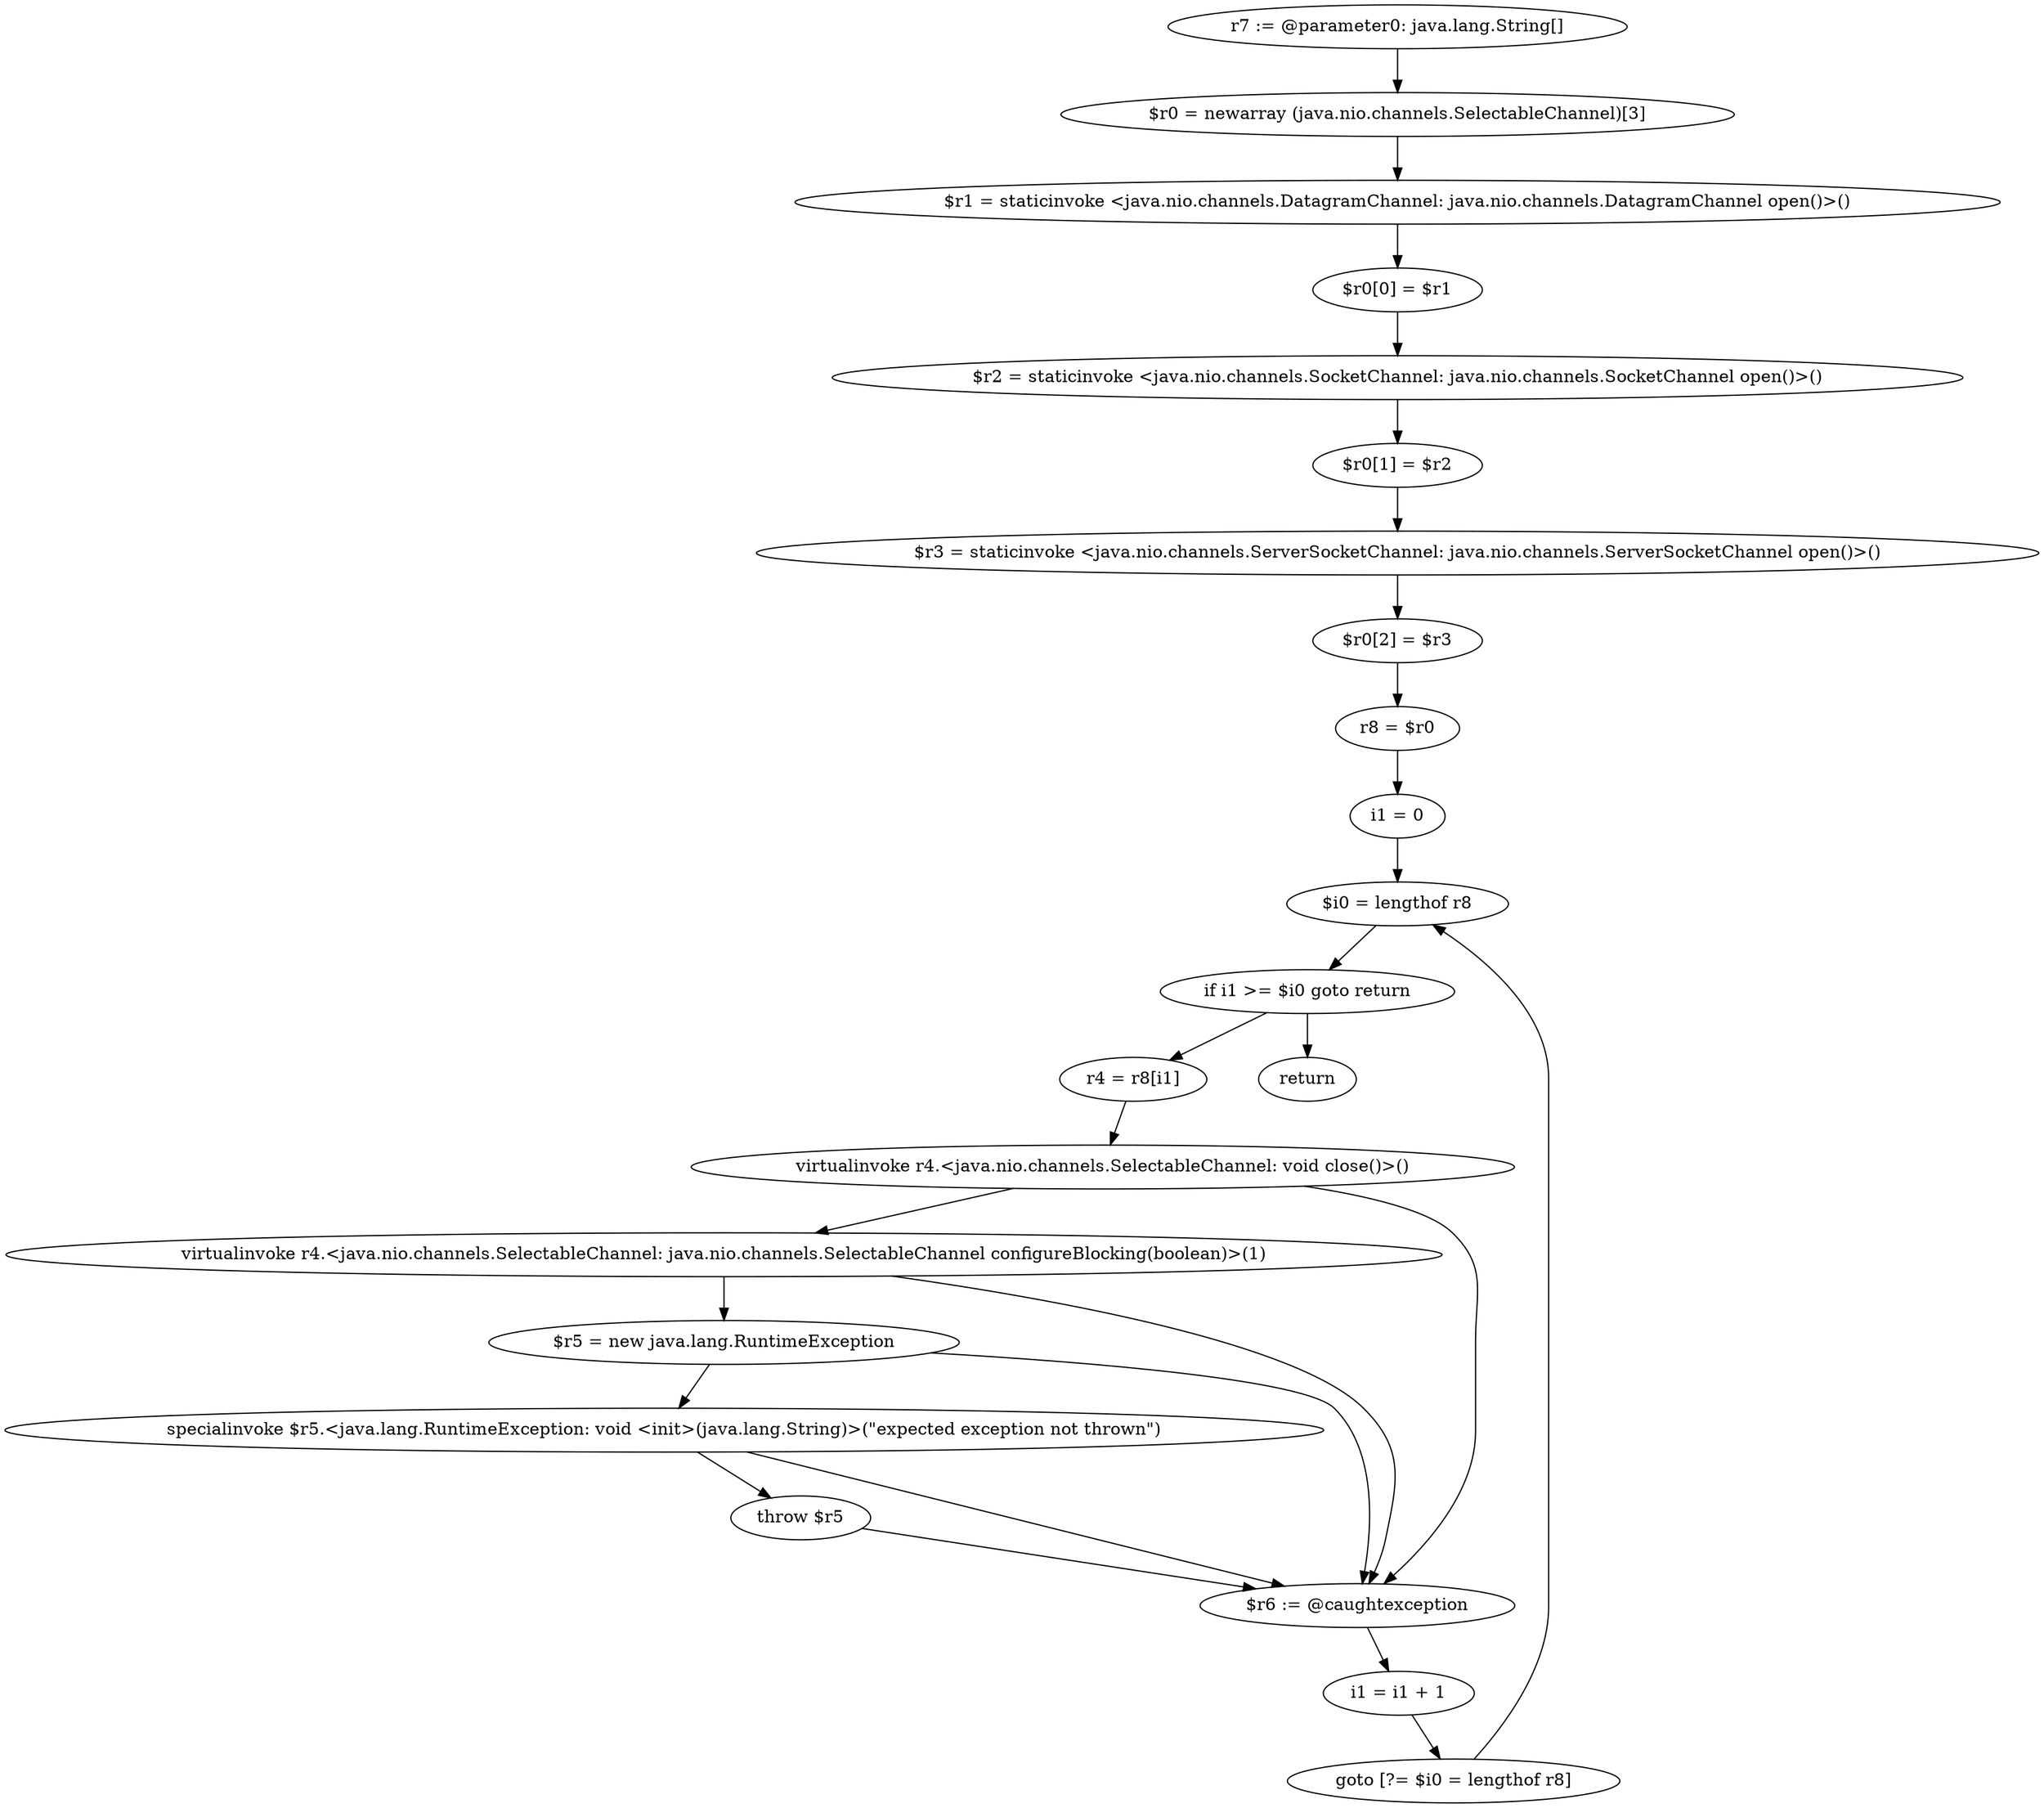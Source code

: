 digraph "unitGraph" {
    "r7 := @parameter0: java.lang.String[]"
    "$r0 = newarray (java.nio.channels.SelectableChannel)[3]"
    "$r1 = staticinvoke <java.nio.channels.DatagramChannel: java.nio.channels.DatagramChannel open()>()"
    "$r0[0] = $r1"
    "$r2 = staticinvoke <java.nio.channels.SocketChannel: java.nio.channels.SocketChannel open()>()"
    "$r0[1] = $r2"
    "$r3 = staticinvoke <java.nio.channels.ServerSocketChannel: java.nio.channels.ServerSocketChannel open()>()"
    "$r0[2] = $r3"
    "r8 = $r0"
    "i1 = 0"
    "$i0 = lengthof r8"
    "if i1 >= $i0 goto return"
    "r4 = r8[i1]"
    "virtualinvoke r4.<java.nio.channels.SelectableChannel: void close()>()"
    "virtualinvoke r4.<java.nio.channels.SelectableChannel: java.nio.channels.SelectableChannel configureBlocking(boolean)>(1)"
    "$r5 = new java.lang.RuntimeException"
    "specialinvoke $r5.<java.lang.RuntimeException: void <init>(java.lang.String)>(\"expected exception not thrown\")"
    "throw $r5"
    "$r6 := @caughtexception"
    "i1 = i1 + 1"
    "goto [?= $i0 = lengthof r8]"
    "return"
    "r7 := @parameter0: java.lang.String[]"->"$r0 = newarray (java.nio.channels.SelectableChannel)[3]";
    "$r0 = newarray (java.nio.channels.SelectableChannel)[3]"->"$r1 = staticinvoke <java.nio.channels.DatagramChannel: java.nio.channels.DatagramChannel open()>()";
    "$r1 = staticinvoke <java.nio.channels.DatagramChannel: java.nio.channels.DatagramChannel open()>()"->"$r0[0] = $r1";
    "$r0[0] = $r1"->"$r2 = staticinvoke <java.nio.channels.SocketChannel: java.nio.channels.SocketChannel open()>()";
    "$r2 = staticinvoke <java.nio.channels.SocketChannel: java.nio.channels.SocketChannel open()>()"->"$r0[1] = $r2";
    "$r0[1] = $r2"->"$r3 = staticinvoke <java.nio.channels.ServerSocketChannel: java.nio.channels.ServerSocketChannel open()>()";
    "$r3 = staticinvoke <java.nio.channels.ServerSocketChannel: java.nio.channels.ServerSocketChannel open()>()"->"$r0[2] = $r3";
    "$r0[2] = $r3"->"r8 = $r0";
    "r8 = $r0"->"i1 = 0";
    "i1 = 0"->"$i0 = lengthof r8";
    "$i0 = lengthof r8"->"if i1 >= $i0 goto return";
    "if i1 >= $i0 goto return"->"r4 = r8[i1]";
    "if i1 >= $i0 goto return"->"return";
    "r4 = r8[i1]"->"virtualinvoke r4.<java.nio.channels.SelectableChannel: void close()>()";
    "virtualinvoke r4.<java.nio.channels.SelectableChannel: void close()>()"->"virtualinvoke r4.<java.nio.channels.SelectableChannel: java.nio.channels.SelectableChannel configureBlocking(boolean)>(1)";
    "virtualinvoke r4.<java.nio.channels.SelectableChannel: void close()>()"->"$r6 := @caughtexception";
    "virtualinvoke r4.<java.nio.channels.SelectableChannel: java.nio.channels.SelectableChannel configureBlocking(boolean)>(1)"->"$r5 = new java.lang.RuntimeException";
    "virtualinvoke r4.<java.nio.channels.SelectableChannel: java.nio.channels.SelectableChannel configureBlocking(boolean)>(1)"->"$r6 := @caughtexception";
    "$r5 = new java.lang.RuntimeException"->"specialinvoke $r5.<java.lang.RuntimeException: void <init>(java.lang.String)>(\"expected exception not thrown\")";
    "$r5 = new java.lang.RuntimeException"->"$r6 := @caughtexception";
    "specialinvoke $r5.<java.lang.RuntimeException: void <init>(java.lang.String)>(\"expected exception not thrown\")"->"throw $r5";
    "specialinvoke $r5.<java.lang.RuntimeException: void <init>(java.lang.String)>(\"expected exception not thrown\")"->"$r6 := @caughtexception";
    "throw $r5"->"$r6 := @caughtexception";
    "$r6 := @caughtexception"->"i1 = i1 + 1";
    "i1 = i1 + 1"->"goto [?= $i0 = lengthof r8]";
    "goto [?= $i0 = lengthof r8]"->"$i0 = lengthof r8";
}
